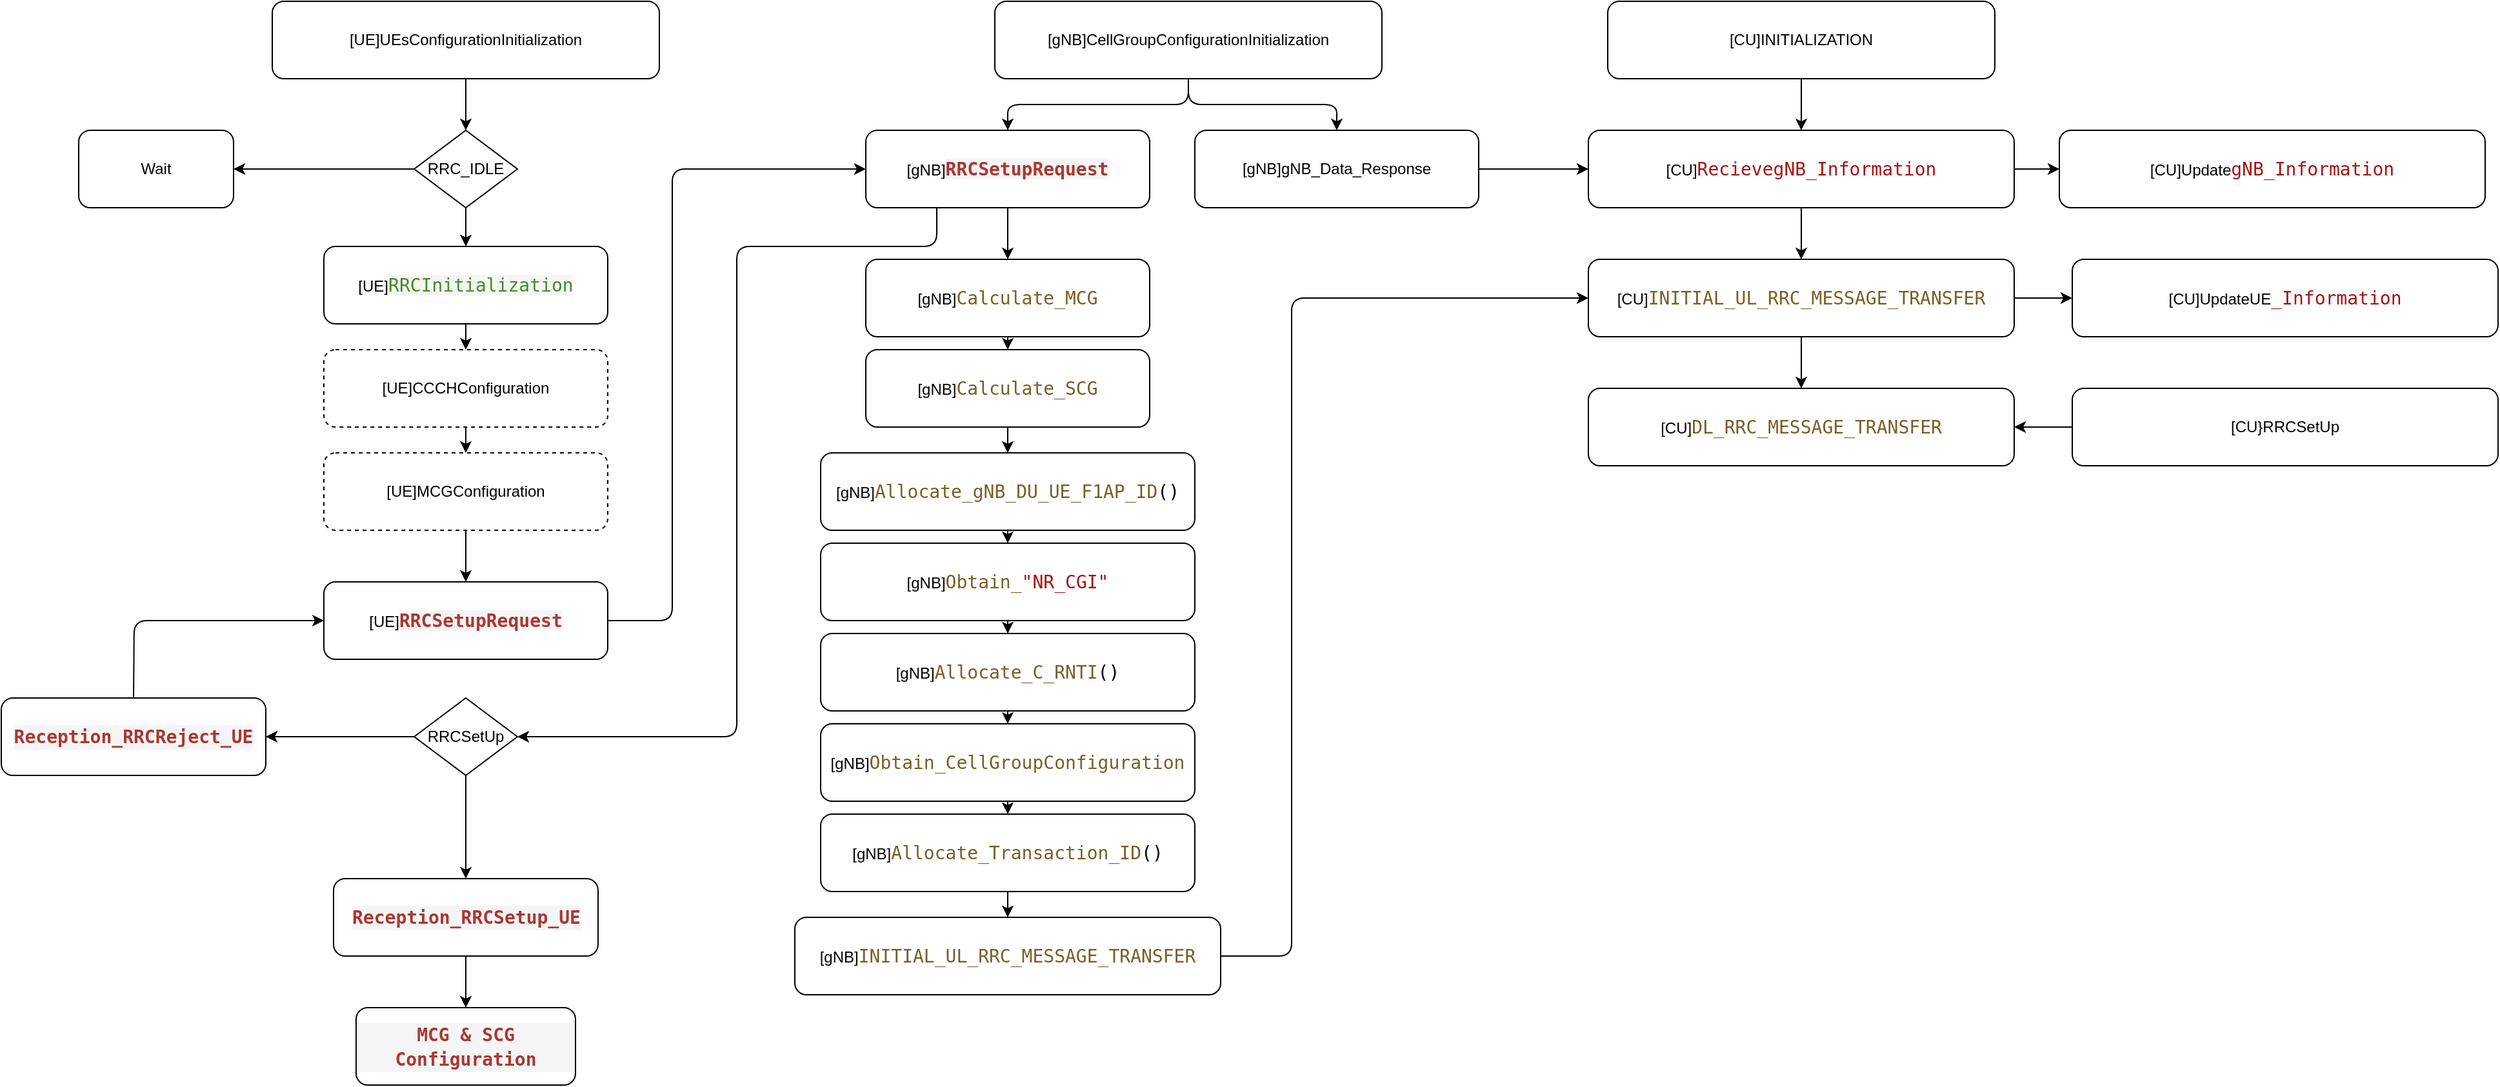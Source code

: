 <mxfile>
    <diagram id="auAPXW9Fzhh5N-ocgecs" name="Page-1">
        <mxGraphModel dx="1955" dy="812" grid="1" gridSize="10" guides="1" tooltips="1" connect="1" arrows="1" fold="1" page="1" pageScale="1" pageWidth="850" pageHeight="1100" math="0" shadow="0">
            <root>
                <mxCell id="0"/>
                <mxCell id="1" parent="0"/>
                <mxCell id="23" style="edgeStyle=none;html=1;exitX=0.5;exitY=1;exitDx=0;exitDy=0;entryX=0.5;entryY=0;entryDx=0;entryDy=0;" parent="1" source="2" target="21" edge="1">
                    <mxGeometry relative="1" as="geometry">
                        <mxPoint x="260" y="270" as="sourcePoint"/>
                        <Array as="points">
                            <mxPoint x="310" y="280"/>
                            <mxPoint x="170" y="280"/>
                        </Array>
                    </mxGeometry>
                </mxCell>
                <mxCell id="54" style="edgeStyle=none;html=1;entryX=0.5;entryY=0;entryDx=0;entryDy=0;exitX=0.5;exitY=1;exitDx=0;exitDy=0;" parent="1" source="2" target="53" edge="1">
                    <mxGeometry relative="1" as="geometry">
                        <Array as="points">
                            <mxPoint x="310" y="280"/>
                            <mxPoint x="425" y="280"/>
                        </Array>
                    </mxGeometry>
                </mxCell>
                <mxCell id="2" value="[gNB]CellGroupConfigurationInitialization" style="rounded=1;whiteSpace=wrap;html=1;" parent="1" vertex="1">
                    <mxGeometry x="160" y="200" width="300" height="60" as="geometry"/>
                </mxCell>
                <mxCell id="8" style="edgeStyle=none;html=1;" parent="1" source="3" target="6" edge="1">
                    <mxGeometry relative="1" as="geometry"/>
                </mxCell>
                <mxCell id="3" value="[UE]UEsConfigurationInitialization" style="rounded=1;whiteSpace=wrap;html=1;" parent="1" vertex="1">
                    <mxGeometry x="-400" y="200" width="300" height="60" as="geometry"/>
                </mxCell>
                <mxCell id="58" style="edgeStyle=none;html=1;" parent="1" source="4" target="56" edge="1">
                    <mxGeometry relative="1" as="geometry"/>
                </mxCell>
                <mxCell id="4" value="[CU]INITIALIZATION" style="rounded=1;whiteSpace=wrap;html=1;" parent="1" vertex="1">
                    <mxGeometry x="635" y="200" width="300" height="60" as="geometry"/>
                </mxCell>
                <mxCell id="10" style="edgeStyle=none;html=1;" parent="1" source="6" target="9" edge="1">
                    <mxGeometry relative="1" as="geometry"/>
                </mxCell>
                <mxCell id="12" style="edgeStyle=none;html=1;" parent="1" source="6" target="11" edge="1">
                    <mxGeometry relative="1" as="geometry"/>
                </mxCell>
                <mxCell id="6" value="RRC_IDLE" style="rhombus;whiteSpace=wrap;html=1;" parent="1" vertex="1">
                    <mxGeometry x="-290" y="300" width="80" height="60" as="geometry"/>
                </mxCell>
                <mxCell id="9" value="Wait" style="rounded=1;whiteSpace=wrap;html=1;" parent="1" vertex="1">
                    <mxGeometry x="-550" y="300" width="120" height="60" as="geometry"/>
                </mxCell>
                <mxCell id="16" style="edgeStyle=none;html=1;" parent="1" source="11" target="13" edge="1">
                    <mxGeometry relative="1" as="geometry"/>
                </mxCell>
                <mxCell id="11" value="[UE]&lt;span style=&quot;color: rgb(68 , 140 , 39) ; background-color: rgb(245 , 245 , 245) ; font-family: &amp;#34;droid sans mono&amp;#34; , &amp;#34;monospace&amp;#34; , monospace ; font-size: 14px&quot;&gt;RRCInitialization&lt;/span&gt;" style="rounded=1;whiteSpace=wrap;html=1;" parent="1" vertex="1">
                    <mxGeometry x="-360" y="390" width="220" height="60" as="geometry"/>
                </mxCell>
                <mxCell id="17" style="edgeStyle=none;html=1;" parent="1" source="13" target="15" edge="1">
                    <mxGeometry relative="1" as="geometry"/>
                </mxCell>
                <mxCell id="13" value="[UE]CCCHConfiguration" style="rounded=1;whiteSpace=wrap;html=1;dashed=1;" parent="1" vertex="1">
                    <mxGeometry x="-360" y="470" width="220" height="60" as="geometry"/>
                </mxCell>
                <mxCell id="19" style="edgeStyle=none;html=1;" parent="1" source="15" target="18" edge="1">
                    <mxGeometry relative="1" as="geometry"/>
                </mxCell>
                <mxCell id="15" value="[UE]MCGConfiguration" style="rounded=1;whiteSpace=wrap;html=1;dashed=1;" parent="1" vertex="1">
                    <mxGeometry x="-360" y="550" width="220" height="60" as="geometry"/>
                </mxCell>
                <mxCell id="25" style="edgeStyle=none;html=1;entryX=0;entryY=0.5;entryDx=0;entryDy=0;exitX=1;exitY=0.5;exitDx=0;exitDy=0;" parent="1" source="18" target="21" edge="1">
                    <mxGeometry relative="1" as="geometry">
                        <Array as="points">
                            <mxPoint x="-90" y="680"/>
                            <mxPoint x="-90" y="330"/>
                        </Array>
                    </mxGeometry>
                </mxCell>
                <mxCell id="18" value="[UE]&lt;span style=&quot;color: rgb(170 , 55 , 49) ; font-weight: bold ; background-color: rgb(245 , 245 , 245) ; font-family: &amp;#34;droid sans mono&amp;#34; , &amp;#34;monospace&amp;#34; , monospace ; font-size: 14px&quot;&gt;RRCSetupRequest&lt;/span&gt;" style="rounded=1;whiteSpace=wrap;html=1;" parent="1" vertex="1">
                    <mxGeometry x="-360" y="650" width="220" height="60" as="geometry"/>
                </mxCell>
                <mxCell id="28" style="edgeStyle=none;html=1;" parent="1" source="20" target="27" edge="1">
                    <mxGeometry relative="1" as="geometry"/>
                </mxCell>
                <mxCell id="31" style="edgeStyle=none;html=1;entryX=1;entryY=0.5;entryDx=0;entryDy=0;" parent="1" source="20" target="30" edge="1">
                    <mxGeometry relative="1" as="geometry"/>
                </mxCell>
                <mxCell id="20" value="RRCSetUp" style="rhombus;whiteSpace=wrap;html=1;" parent="1" vertex="1">
                    <mxGeometry x="-290" y="740" width="80" height="60" as="geometry"/>
                </mxCell>
                <mxCell id="26" style="edgeStyle=none;html=1;entryX=1;entryY=0.5;entryDx=0;entryDy=0;exitX=0.25;exitY=1;exitDx=0;exitDy=0;" parent="1" source="21" target="20" edge="1">
                    <mxGeometry relative="1" as="geometry">
                        <Array as="points">
                            <mxPoint x="115" y="390"/>
                            <mxPoint x="-40" y="390"/>
                            <mxPoint x="-40" y="770"/>
                        </Array>
                    </mxGeometry>
                </mxCell>
                <mxCell id="36" style="edgeStyle=none;html=1;" parent="1" source="21" target="35" edge="1">
                    <mxGeometry relative="1" as="geometry"/>
                </mxCell>
                <mxCell id="21" value="[gNB]&lt;span style=&quot;color: rgb(170 , 55 , 49) ; font-weight: bold ; background-color: rgb(245 , 245 , 245) ; font-family: &amp;#34;droid sans mono&amp;#34; , &amp;#34;monospace&amp;#34; , monospace ; font-size: 14px&quot;&gt;RRCSetupRequest&lt;/span&gt;" style="rounded=1;whiteSpace=wrap;html=1;" parent="1" vertex="1">
                    <mxGeometry x="60" y="300" width="220" height="60" as="geometry"/>
                </mxCell>
                <mxCell id="32" style="edgeStyle=none;html=1;" parent="1" source="27" target="29" edge="1">
                    <mxGeometry relative="1" as="geometry"/>
                </mxCell>
                <mxCell id="27" value="&lt;div style=&quot;color: rgb(51 , 51 , 51) ; background-color: rgb(245 , 245 , 245) ; font-family: &amp;#34;droid sans mono&amp;#34; , &amp;#34;monospace&amp;#34; , monospace ; font-size: 14px ; line-height: 19px&quot;&gt;&lt;span style=&quot;color: #aa3731 ; font-weight: bold&quot;&gt;Reception_RRCSetup_UE&lt;/span&gt;&lt;/div&gt;" style="rounded=1;whiteSpace=wrap;html=1;" parent="1" vertex="1">
                    <mxGeometry x="-352.5" y="880" width="205" height="60" as="geometry"/>
                </mxCell>
                <mxCell id="29" value="&lt;div style=&quot;color: rgb(51 , 51 , 51) ; background-color: rgb(245 , 245 , 245) ; font-family: &amp;#34;droid sans mono&amp;#34; , &amp;#34;monospace&amp;#34; , monospace ; font-size: 14px ; line-height: 19px&quot;&gt;&lt;span style=&quot;color: #aa3731 ; font-weight: bold&quot;&gt;MCG &amp;amp; SCG Configuration&lt;/span&gt;&lt;/div&gt;" style="rounded=1;whiteSpace=wrap;html=1;" parent="1" vertex="1">
                    <mxGeometry x="-335" y="980" width="170" height="60" as="geometry"/>
                </mxCell>
                <mxCell id="33" style="edgeStyle=none;html=1;entryX=0;entryY=0.5;entryDx=0;entryDy=0;exitX=0.5;exitY=0;exitDx=0;exitDy=0;" parent="1" source="30" target="18" edge="1">
                    <mxGeometry relative="1" as="geometry">
                        <Array as="points">
                            <mxPoint x="-507" y="680"/>
                        </Array>
                    </mxGeometry>
                </mxCell>
                <mxCell id="30" value="&lt;div style=&quot;color: rgb(51 , 51 , 51) ; background-color: rgb(245 , 245 , 245) ; font-family: &amp;#34;droid sans mono&amp;#34; , &amp;#34;monospace&amp;#34; , monospace ; font-size: 14px ; line-height: 19px&quot;&gt;&lt;div style=&quot;font-family: &amp;#34;droid sans mono&amp;#34; , &amp;#34;monospace&amp;#34; , monospace ; line-height: 19px&quot;&gt;&lt;span style=&quot;color: #aa3731 ; font-weight: bold&quot;&gt;Reception_RRCReject_UE&lt;/span&gt;&lt;/div&gt;&lt;/div&gt;" style="rounded=1;whiteSpace=wrap;html=1;" parent="1" vertex="1">
                    <mxGeometry x="-610" y="740" width="205" height="60" as="geometry"/>
                </mxCell>
                <mxCell id="38" style="edgeStyle=none;html=1;" parent="1" source="35" target="37" edge="1">
                    <mxGeometry relative="1" as="geometry"/>
                </mxCell>
                <mxCell id="35" value="[gNB]&lt;span style=&quot;color: rgba(0 , 0 , 0 , 0) ; font-family: monospace ; font-size: 0px&quot;&gt;%3CmxGraphModel%3E%3Croot%3E%3CmxCell%20id%3D%220%22%2F%3E%3CmxCell%20id%3D%221%22%20parent%3D%220%22%2F%3E%3CmxCell%20id%3D%222%22%20value%3D%22%5BUE%5D%26lt%3Bspan%20style%3D%26quot%3Bcolor%3A%20rgb(170%20%2C%2055%20%2C%2049)%20%3B%20font-weight%3A%20bold%20%3B%20background-color%3A%20rgb(245%20%2C%20245%20%2C%20245)%20%3B%20font-family%3A%20%26amp%3B%2334%3Bdroid%20sans%20mono%26amp%3B%2334%3B%20%2C%20%26amp%3B%2334%3Bmonospace%26amp%3B%2334%3B%20%2C%20monospace%20%3B%20font-size%3A%2014px%26quot%3B%26gt%3BRRCSetupRequest%26lt%3B%2Fspan%26gt%3B%22%20style%3D%22rounded%3D1%3BwhiteSpace%3Dwrap%3Bhtml%3D1%3B%22%20vertex%3D%221%22%20parent%3D%221%22%3E%3CmxGeometry%20x%3D%2260%22%20y%3D%22300%22%20width%3D%22220%22%20height%3D%2260%22%20as%3D%22geometry%22%2F%3E%3C%2FmxCell%3E%3C%2Froot%3E%3C%2FmxGraphModel%3E&lt;/span&gt;&lt;span style=&quot;color: rgba(0 , 0 , 0 , 0) ; font-family: monospace ; font-size: 0px&quot;&gt;%3CmxGraphModel%3E%3Croot%3E%3CmxCell%20id%3D%220%22%2F%3E%3CmxCell%20id%3D%221%22%20parent%3D%220%22%2F%3E%3CmxCell%20id%3D%222%22%20value%3D%22%5BUE%5D%26lt%3Bspan%20style%3D%26quot%3Bcolor%3A%20rgb(170%20%2C%2055%20%2C%2049)%20%3B%20font-weight%3A%20bold%20%3B%20background-color%3A%20rgb(245%20%2C%20245%20%2C%20245)%20%3B%20font-family%3A%20%26amp%3B%2334%3Bdroid%20sans%20mono%26amp%3B%2334%3B%20%2C%20%26amp%3B%2334%3Bmonospace%26amp%3B%2334%3B%20%2C%20monospace%20%3B%20font-size%3A%2014px%26quot%3B%26gt%3BRRCSetupRequest%26lt%3B%2Fspan%26gt%3B%22%20style%3D%22rounded%3D1%3BwhiteSpace%3Dwrap%3Bhtml%3D1%3B%22%20vertex%3D%221%22%20parent%3D%221%22%3E%3CmxGeometry%20x%3D%2260%22%20y%3D%22300%22%20width%3D%22220%22%20height%3D%2260%22%20as%3D%22geometry%22%2F%3E%3C%2FmxCell%3E%3C%2Froot%3E%3C%2FmxGraphModel%3E&lt;/span&gt;&lt;span style=&quot;color: rgb(121 , 94 , 38) ; font-family: &amp;#34;droid sans mono&amp;#34; , &amp;#34;monospace&amp;#34; , monospace ; font-size: 14px ; text-align: left ; background-color: rgb(255 , 255 , 255)&quot;&gt;Calculate_MCG&lt;/span&gt;" style="rounded=1;whiteSpace=wrap;html=1;" parent="1" vertex="1">
                    <mxGeometry x="60" y="400" width="220" height="60" as="geometry"/>
                </mxCell>
                <mxCell id="41" style="edgeStyle=none;html=1;" parent="1" source="37" target="39" edge="1">
                    <mxGeometry relative="1" as="geometry"/>
                </mxCell>
                <mxCell id="37" value="[gNB]&lt;span style=&quot;color: rgba(0 , 0 , 0 , 0) ; font-family: monospace ; font-size: 0px&quot;&gt;%3CmxGraphModel%3E%3Croot%3E%3CmxCell%20id%3D%220%22%2F%3E%3CmxCell%20id%3D%221%22%20parent%3D%220%22%2F%3E%3CmxCell%20id%3D%222%22%20value%3D%22%5BUE%5D%26lt%3Bspan%20style%3D%26quot%3Bcolor%3A%20rgb(170%20%2C%2055%20%2C%2049)%20%3B%20font-weight%3A%20bold%20%3B%20background-color%3A%20rgb(245%20%2C%20245%20%2C%20245)%20%3B%20font-family%3A%20%26amp%3B%2334%3Bdroid%20sans%20mono%26amp%3B%2334%3B%20%2C%20%26amp%3B%2334%3Bmonospace%26amp%3B%2334%3B%20%2C%20monospace%20%3B%20font-size%3A%2014px%26quot%3B%26gt%3BRRCSetupRequest%26lt%3B%2Fspan%26gt%3B%22%20style%3D%22rounded%3D1%3BwhiteSpace%3Dwrap%3Bhtml%3D1%3B%22%20vertex%3D%221%22%20parent%3D%221%22%3E%3CmxGeometry%20x%3D%2260%22%20y%3D%22300%22%20width%3D%22220%22%20height%3D%2260%22%20as%3D%22geometry%22%2F%3E%3C%2FmxCell%3E%3C%2Froot%3E%3C%2FmxGraphModel%3E&lt;/span&gt;&lt;span style=&quot;color: rgba(0 , 0 , 0 , 0) ; font-family: monospace ; font-size: 0px&quot;&gt;%3CmxGraphModel%3E%3Croot%3E%3CmxCell%20id%3D%220%22%2F%3E%3CmxCell%20id%3D%221%22%20parent%3D%220%22%2F%3E%3CmxCell%20id%3D%222%22%20value%3D%22%5BUE%5D%26lt%3Bspan%20style%3D%26quot%3Bcolor%3A%20rgb(170%20%2C%2055%20%2C%2049)%20%3B%20font-weight%3A%20bold%20%3B%20background-color%3A%20rgb(245%20%2C%20245%20%2C%20245)%20%3B%20font-family%3A%20%26amp%3B%2334%3Bdroid%20sans%20mono%26amp%3B%2334%3B%20%2C%20%26amp%3B%2334%3Bmonospace%26amp%3B%2334%3B%20%2C%20monospace%20%3B%20font-size%3A%2014px%26quot%3B%26gt%3BRRCSetupRequest%26lt%3B%2Fspan%26gt%3B%22%20style%3D%22rounded%3D1%3BwhiteSpace%3Dwrap%3Bhtml%3D1%3B%22%20vertex%3D%221%22%20parent%3D%221%22%3E%3CmxGeometry%20x%3D%2260%22%20y%3D%22300%22%20width%3D%22220%22%20height%3D%2260%22%20as%3D%22geometry%22%2F%3E%3C%2FmxCell%3E%3C%2Froot%3E%3C%2FmxGraphModel%3E&lt;/span&gt;&lt;span style=&quot;color: rgb(121 , 94 , 38) ; font-family: &amp;#34;droid sans mono&amp;#34; , &amp;#34;monospace&amp;#34; , monospace ; font-size: 14px ; text-align: left ; background-color: rgb(255 , 255 , 255)&quot;&gt;Calculate_SCG&lt;/span&gt;" style="rounded=1;whiteSpace=wrap;html=1;" parent="1" vertex="1">
                    <mxGeometry x="60" y="470" width="220" height="60" as="geometry"/>
                </mxCell>
                <mxCell id="43" style="edgeStyle=none;html=1;" parent="1" source="39" target="42" edge="1">
                    <mxGeometry relative="1" as="geometry"/>
                </mxCell>
                <mxCell id="39" value="[gNB]&lt;span style=&quot;color: rgba(0 , 0 , 0 , 0) ; font-family: monospace ; font-size: 0px&quot;&gt;%3CmxGraphModel%3E%3Croot%3E%3CmxCell%20id%3D%220%22%2F%3E%3CmxCell%20id%3D%221%22%20parent%3D%220%22%2F%3E%3CmxCell%20id%3D%222%22%20value%3D%22%5BUE%5D%26lt%3Bspan%20style%3D%26quot%3Bcolor%3A%20rgb(170%20%2C%2055%20%2C%2049)%20%3B%20font-weight%3A%20bold%20%3B%20background-color%3A%20rgb(245%20%2C%20245%20%2C%20245)%20%3B%20font-family%3A%20%26amp%3B%2334%3Bdroid%20sans%20mono%26amp%3B%2334%3B%20%2C%20%26amp%3B%2334%3Bmonospace%26amp%3B%2334%3B%20%2C%20monospace%20%3B%20font-size%3A%2014px%26quot%3B%26gt%3BRRCSetupRequest%26lt%3B%2Fspan%26gt%3B%22%20style%3D%22rounded%3D1%3BwhiteSpace%3Dwrap%3Bhtml%3D1%3B%22%20vertex%3D%221%22%20parent%3D%221%22%3E%3CmxGeometry%20x%3D%2260%22%20y%3D%22300%22%20width%3D%22220%22%20height%3D%2260%22%20as%3D%22geometry%22%2F%3E%3C%2FmxCell%3E%3C%2Froot%3E%3C%2FmxGraphModel%3E&lt;/span&gt;&lt;span style=&quot;color: rgba(0 , 0 , 0 , 0) ; font-family: monospace ; font-size: 0px&quot;&gt;%3CmxGraphModel%3E%3Croot%3E%3CmxCell%20id%3D%220%22%2F%3E%3CmxCell%20id%3D%221%22%20parent%3D%220%22%2F%3E%3CmxCell%20id%3D%222%22%20value%3D%22%5BUE%5D%26lt%3Bspan%20style%3D%26quot%3Bcolor%3A%20rgb(170%20%2C%2055%20%2C%2049)%20%3B%20font-weight%3A%20bold%20%3B%20background-color%3A%20rgb(245%20%2C%20245%20%2C%20245)%20%3B%20font-family%3A%20%26amp%3B%2334%3Bdroid%20sans%20mono%26amp%3B%2334%3B%20%2C%20%26amp%3B%2334%3Bmonospace%26amp%3B%2334%3B%20%2C%20monospace%20%3B%20font-size%3A%2014px%26quot%3B%26gt%3BRRCSetupRequest%26lt%3B%2Fspan%26gt%3B%22%20style%3D%22rounded%3D1%3BwhiteSpace%3Dwrap%3Bhtml%3D1%3B%22%20vertex%3D%221%22%20parent%3D%221%22%3E%3CmxGeometry%20x%3D%2260%22%20y%3D%22300%22%20width%3D%22220%22%20height%3D%2260%22%20as%3D%22geometry%22%2F%3E%3C%2FmxCell%3E%3C%2Froot%3E%3C%2FmxGraphModel%3E&lt;/span&gt;&lt;span style=&quot;font-family: &amp;#34;droid sans mono&amp;#34; , &amp;#34;monospace&amp;#34; , monospace ; font-size: 14px ; color: rgb(121 , 94 , 38)&quot;&gt;Allocate_gNB_DU_UE_F1AP_ID&lt;/span&gt;&lt;span style=&quot;background-color: rgb(255 , 255 , 255) ; font-family: &amp;#34;droid sans mono&amp;#34; , &amp;#34;monospace&amp;#34; , monospace ; font-size: 14px&quot;&gt;()&lt;/span&gt;" style="rounded=1;whiteSpace=wrap;html=1;" parent="1" vertex="1">
                    <mxGeometry x="25" y="550" width="290" height="60" as="geometry"/>
                </mxCell>
                <mxCell id="45" style="edgeStyle=none;html=1;" parent="1" source="42" target="44" edge="1">
                    <mxGeometry relative="1" as="geometry"/>
                </mxCell>
                <mxCell id="42" value="[gNB]&lt;span style=&quot;font-family: &amp;#34;droid sans mono&amp;#34; , &amp;#34;monospace&amp;#34; , monospace ; font-size: 14px ; color: rgb(121 , 94 , 38)&quot;&gt;Obtain_&lt;/span&gt;&lt;span style=&quot;font-family: &amp;#34;droid sans mono&amp;#34; , &amp;#34;monospace&amp;#34; , monospace ; font-size: 14px ; color: rgb(163 , 21 , 21)&quot;&gt;&quot;NR_CGI&quot;&lt;/span&gt;" style="rounded=1;whiteSpace=wrap;html=1;" parent="1" vertex="1">
                    <mxGeometry x="25" y="620" width="290" height="60" as="geometry"/>
                </mxCell>
                <mxCell id="47" style="edgeStyle=none;html=1;" parent="1" source="44" target="46" edge="1">
                    <mxGeometry relative="1" as="geometry"/>
                </mxCell>
                <mxCell id="44" value="[gNB]&lt;span style=&quot;font-family: &amp;#34;droid sans mono&amp;#34; , &amp;#34;monospace&amp;#34; , monospace ; font-size: 14px ; color: rgb(121 , 94 , 38)&quot;&gt;Allocate_C_RNTI&lt;/span&gt;&lt;span style=&quot;background-color: rgb(255 , 255 , 255) ; font-family: &amp;#34;droid sans mono&amp;#34; , &amp;#34;monospace&amp;#34; , monospace ; font-size: 14px&quot;&gt;()&lt;/span&gt;" style="rounded=1;whiteSpace=wrap;html=1;" parent="1" vertex="1">
                    <mxGeometry x="25" y="690" width="290" height="60" as="geometry"/>
                </mxCell>
                <mxCell id="49" style="edgeStyle=none;html=1;" parent="1" source="46" target="48" edge="1">
                    <mxGeometry relative="1" as="geometry"/>
                </mxCell>
                <mxCell id="46" value="[gNB]&lt;span style=&quot;color: rgb(121 , 94 , 38) ; background-color: rgb(255 , 255 , 255) ; font-family: &amp;#34;droid sans mono&amp;#34; , &amp;#34;monospace&amp;#34; , monospace ; font-size: 14px&quot;&gt;Obtain_CellGroupConfiguration&lt;/span&gt;" style="rounded=1;whiteSpace=wrap;html=1;" parent="1" vertex="1">
                    <mxGeometry x="25" y="760" width="290" height="60" as="geometry"/>
                </mxCell>
                <mxCell id="51" style="edgeStyle=none;html=1;" parent="1" source="48" target="50" edge="1">
                    <mxGeometry relative="1" as="geometry"/>
                </mxCell>
                <mxCell id="48" value="[gNB]&lt;span style=&quot;font-family: &amp;#34;droid sans mono&amp;#34; , &amp;#34;monospace&amp;#34; , monospace ; font-size: 14px ; color: rgb(121 , 94 , 38)&quot;&gt;Allocate_Transaction_ID&lt;/span&gt;&lt;span style=&quot;background-color: rgb(255 , 255 , 255) ; font-family: &amp;#34;droid sans mono&amp;#34; , &amp;#34;monospace&amp;#34; , monospace ; font-size: 14px&quot;&gt;()&lt;/span&gt;" style="rounded=1;whiteSpace=wrap;html=1;" parent="1" vertex="1">
                    <mxGeometry x="25" y="830" width="290" height="60" as="geometry"/>
                </mxCell>
                <mxCell id="55" style="edgeStyle=none;html=1;entryX=0;entryY=0.5;entryDx=0;entryDy=0;exitX=1;exitY=0.5;exitDx=0;exitDy=0;" parent="1" source="50" target="52" edge="1">
                    <mxGeometry relative="1" as="geometry">
                        <Array as="points">
                            <mxPoint x="390" y="940"/>
                            <mxPoint x="390" y="430"/>
                        </Array>
                    </mxGeometry>
                </mxCell>
                <mxCell id="50" value="[gNB]&lt;span style=&quot;color: rgb(121 , 94 , 38) ; background-color: rgb(255 , 255 , 255) ; font-family: &amp;#34;droid sans mono&amp;#34; , &amp;#34;monospace&amp;#34; , monospace ; font-size: 14px&quot;&gt;INITIAL_UL_RRC_MESSAGE_TRANSFER&lt;/span&gt;" style="rounded=1;whiteSpace=wrap;html=1;" parent="1" vertex="1">
                    <mxGeometry x="5" y="910" width="330" height="60" as="geometry"/>
                </mxCell>
                <mxCell id="63" style="edgeStyle=none;html=1;" parent="1" source="52" target="62" edge="1">
                    <mxGeometry relative="1" as="geometry"/>
                </mxCell>
                <mxCell id="66" style="edgeStyle=none;html=1;" edge="1" parent="1" source="52" target="64">
                    <mxGeometry relative="1" as="geometry"/>
                </mxCell>
                <mxCell id="52" value="[CU]&lt;span style=&quot;color: rgb(121 , 94 , 38) ; background-color: rgb(255 , 255 , 255) ; font-family: &amp;#34;droid sans mono&amp;#34; , &amp;#34;monospace&amp;#34; , monospace ; font-size: 14px&quot;&gt;INITIAL_UL_RRC_MESSAGE_TRANSFER&lt;/span&gt;" style="rounded=1;whiteSpace=wrap;html=1;" parent="1" vertex="1">
                    <mxGeometry x="620" y="400" width="330" height="60" as="geometry"/>
                </mxCell>
                <mxCell id="57" style="edgeStyle=none;html=1;" parent="1" source="53" target="56" edge="1">
                    <mxGeometry relative="1" as="geometry"/>
                </mxCell>
                <mxCell id="53" value="[gNB]gNB_Data_Response" style="rounded=1;whiteSpace=wrap;html=1;" parent="1" vertex="1">
                    <mxGeometry x="315" y="300" width="220" height="60" as="geometry"/>
                </mxCell>
                <mxCell id="60" style="edgeStyle=none;html=1;" parent="1" source="56" target="59" edge="1">
                    <mxGeometry relative="1" as="geometry"/>
                </mxCell>
                <mxCell id="61" style="edgeStyle=none;html=1;" parent="1" source="56" target="52" edge="1">
                    <mxGeometry relative="1" as="geometry"/>
                </mxCell>
                <mxCell id="56" value="[CU]&lt;span style=&quot;color: rgb(163 , 21 , 21) ; background-color: rgb(255 , 255 , 255) ; font-family: &amp;#34;droid sans mono&amp;#34; , &amp;#34;monospace&amp;#34; , monospace ; font-size: 14px&quot;&gt;RecievegNB_Information&lt;/span&gt;" style="rounded=1;whiteSpace=wrap;html=1;" parent="1" vertex="1">
                    <mxGeometry x="620" y="300" width="330" height="60" as="geometry"/>
                </mxCell>
                <mxCell id="59" value="[CU]Update&lt;span style=&quot;color: rgb(163 , 21 , 21) ; background-color: rgb(255 , 255 , 255) ; font-family: &amp;#34;droid sans mono&amp;#34; , &amp;#34;monospace&amp;#34; , monospace ; font-size: 14px&quot;&gt;gNB_Information&lt;/span&gt;" style="rounded=1;whiteSpace=wrap;html=1;" parent="1" vertex="1">
                    <mxGeometry x="985" y="300" width="330" height="60" as="geometry"/>
                </mxCell>
                <mxCell id="62" value="[CU]UpdateUE&lt;span style=&quot;color: rgb(163 , 21 , 21) ; background-color: rgb(255 , 255 , 255) ; font-family: &amp;#34;droid sans mono&amp;#34; , &amp;#34;monospace&amp;#34; , monospace ; font-size: 14px&quot;&gt;_Information&lt;/span&gt;" style="rounded=1;whiteSpace=wrap;html=1;" parent="1" vertex="1">
                    <mxGeometry x="995" y="400" width="330" height="60" as="geometry"/>
                </mxCell>
                <mxCell id="64" value="[CU]&lt;span style=&quot;color: rgb(121 , 94 , 38) ; background-color: rgb(255 , 255 , 255) ; font-family: &amp;#34;droid sans mono&amp;#34; , &amp;#34;monospace&amp;#34; , monospace ; font-size: 14px&quot;&gt;DL_RRC_MESSAGE_TRANSFER&lt;/span&gt;" style="rounded=1;whiteSpace=wrap;html=1;" vertex="1" parent="1">
                    <mxGeometry x="620" y="500" width="330" height="60" as="geometry"/>
                </mxCell>
                <mxCell id="68" style="edgeStyle=none;html=1;" edge="1" parent="1" source="67" target="64">
                    <mxGeometry relative="1" as="geometry"/>
                </mxCell>
                <mxCell id="67" value="[CU}RRCSetUp" style="rounded=1;whiteSpace=wrap;html=1;" vertex="1" parent="1">
                    <mxGeometry x="995" y="500" width="330" height="60" as="geometry"/>
                </mxCell>
            </root>
        </mxGraphModel>
    </diagram>
</mxfile>